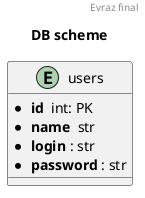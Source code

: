 @startuml
header Evraz final
title DB scheme

skinparam linetype ortho


entity users{
    * ** id ** int: PK
    * ** name ** str
    * ** login **: str
    * ** password **: str

}



@enduml